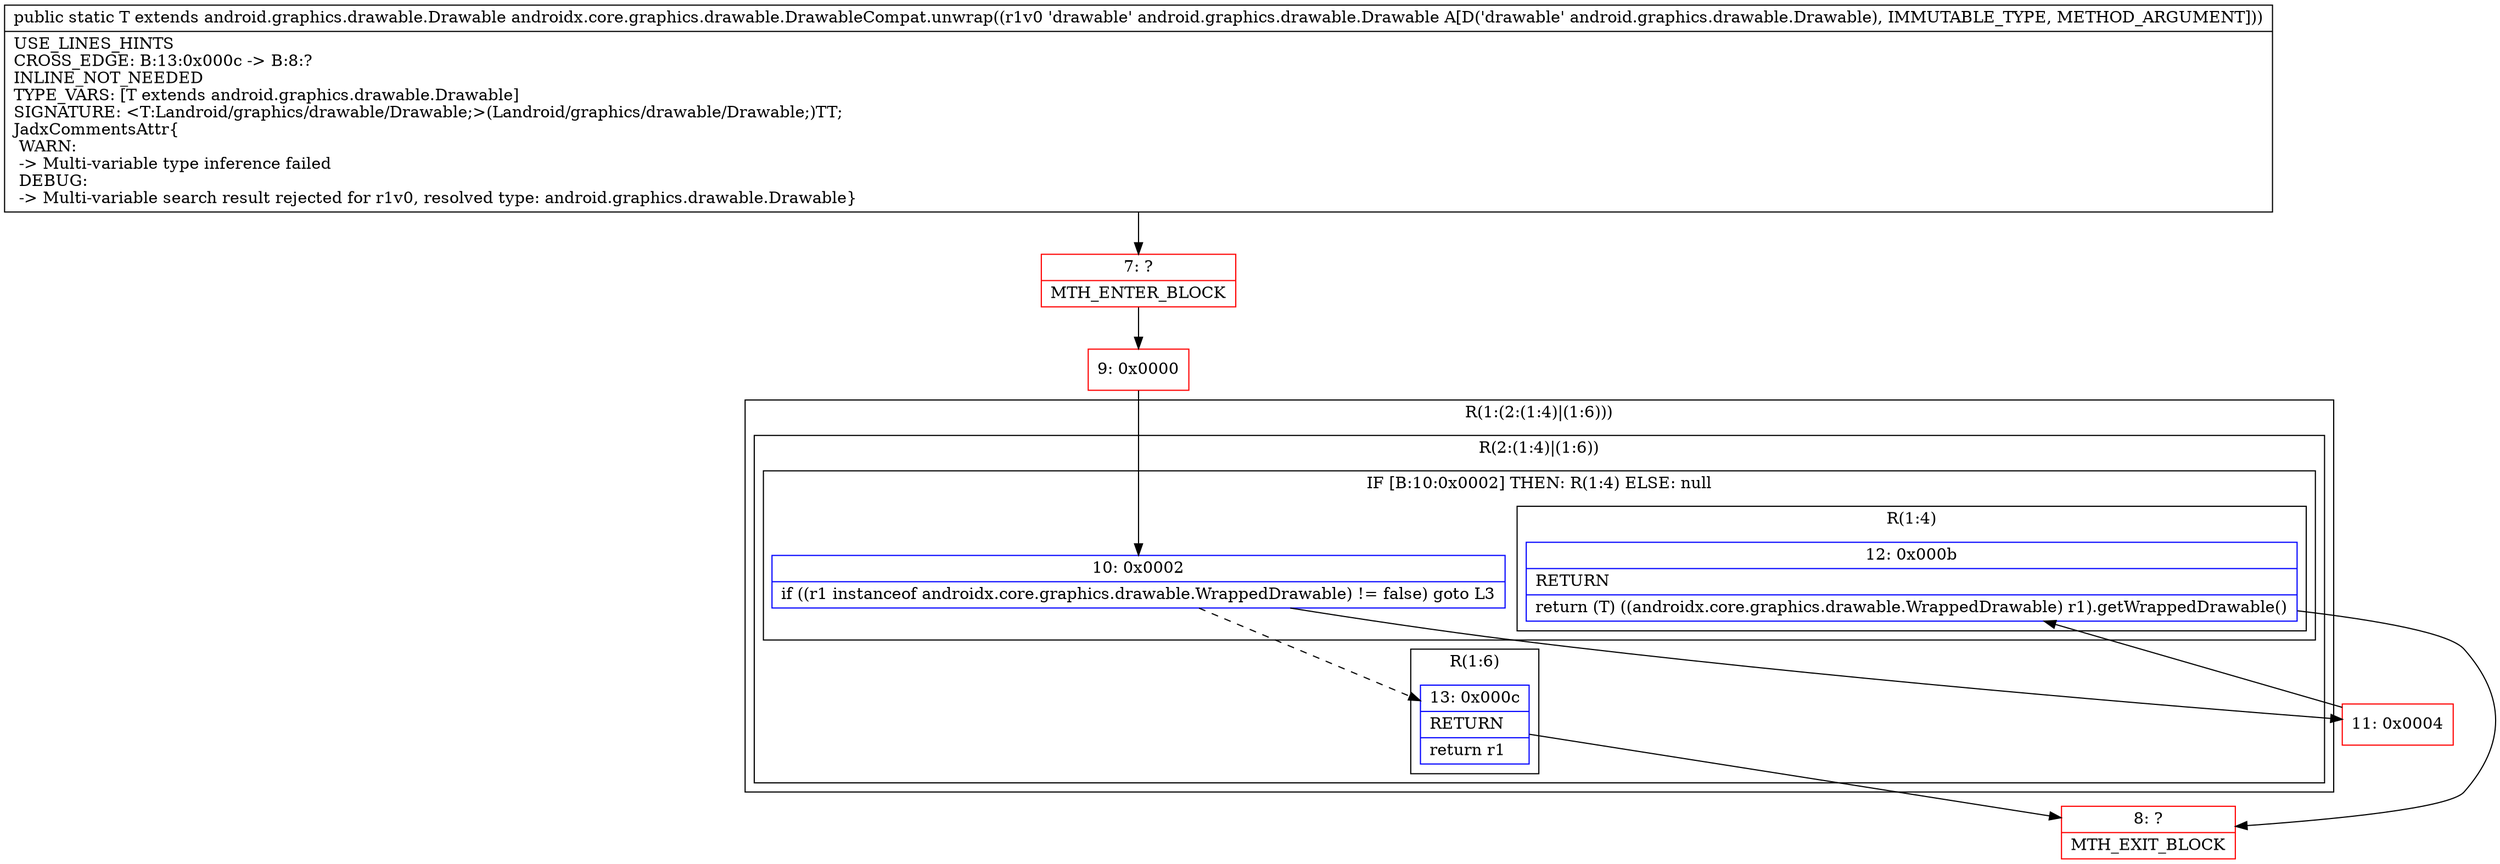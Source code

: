 digraph "CFG forandroidx.core.graphics.drawable.DrawableCompat.unwrap(Landroid\/graphics\/drawable\/Drawable;)Landroid\/graphics\/drawable\/Drawable;" {
subgraph cluster_Region_904254386 {
label = "R(1:(2:(1:4)|(1:6)))";
node [shape=record,color=blue];
subgraph cluster_Region_18054625 {
label = "R(2:(1:4)|(1:6))";
node [shape=record,color=blue];
subgraph cluster_IfRegion_1343751325 {
label = "IF [B:10:0x0002] THEN: R(1:4) ELSE: null";
node [shape=record,color=blue];
Node_10 [shape=record,label="{10\:\ 0x0002|if ((r1 instanceof androidx.core.graphics.drawable.WrappedDrawable) != false) goto L3\l}"];
subgraph cluster_Region_1570909931 {
label = "R(1:4)";
node [shape=record,color=blue];
Node_12 [shape=record,label="{12\:\ 0x000b|RETURN\l|return (T) ((androidx.core.graphics.drawable.WrappedDrawable) r1).getWrappedDrawable()\l}"];
}
}
subgraph cluster_Region_1178668718 {
label = "R(1:6)";
node [shape=record,color=blue];
Node_13 [shape=record,label="{13\:\ 0x000c|RETURN\l|return r1\l}"];
}
}
}
Node_7 [shape=record,color=red,label="{7\:\ ?|MTH_ENTER_BLOCK\l}"];
Node_9 [shape=record,color=red,label="{9\:\ 0x0000}"];
Node_11 [shape=record,color=red,label="{11\:\ 0x0004}"];
Node_8 [shape=record,color=red,label="{8\:\ ?|MTH_EXIT_BLOCK\l}"];
MethodNode[shape=record,label="{public static T extends android.graphics.drawable.Drawable androidx.core.graphics.drawable.DrawableCompat.unwrap((r1v0 'drawable' android.graphics.drawable.Drawable A[D('drawable' android.graphics.drawable.Drawable), IMMUTABLE_TYPE, METHOD_ARGUMENT]))  | USE_LINES_HINTS\lCROSS_EDGE: B:13:0x000c \-\> B:8:?\lINLINE_NOT_NEEDED\lTYPE_VARS: [T extends android.graphics.drawable.Drawable]\lSIGNATURE: \<T:Landroid\/graphics\/drawable\/Drawable;\>(Landroid\/graphics\/drawable\/Drawable;)TT;\lJadxCommentsAttr\{\l WARN: \l \-\> Multi\-variable type inference failed\l DEBUG: \l \-\> Multi\-variable search result rejected for r1v0, resolved type: android.graphics.drawable.Drawable\}\l}"];
MethodNode -> Node_7;Node_10 -> Node_11;
Node_10 -> Node_13[style=dashed];
Node_12 -> Node_8;
Node_13 -> Node_8;
Node_7 -> Node_9;
Node_9 -> Node_10;
Node_11 -> Node_12;
}

